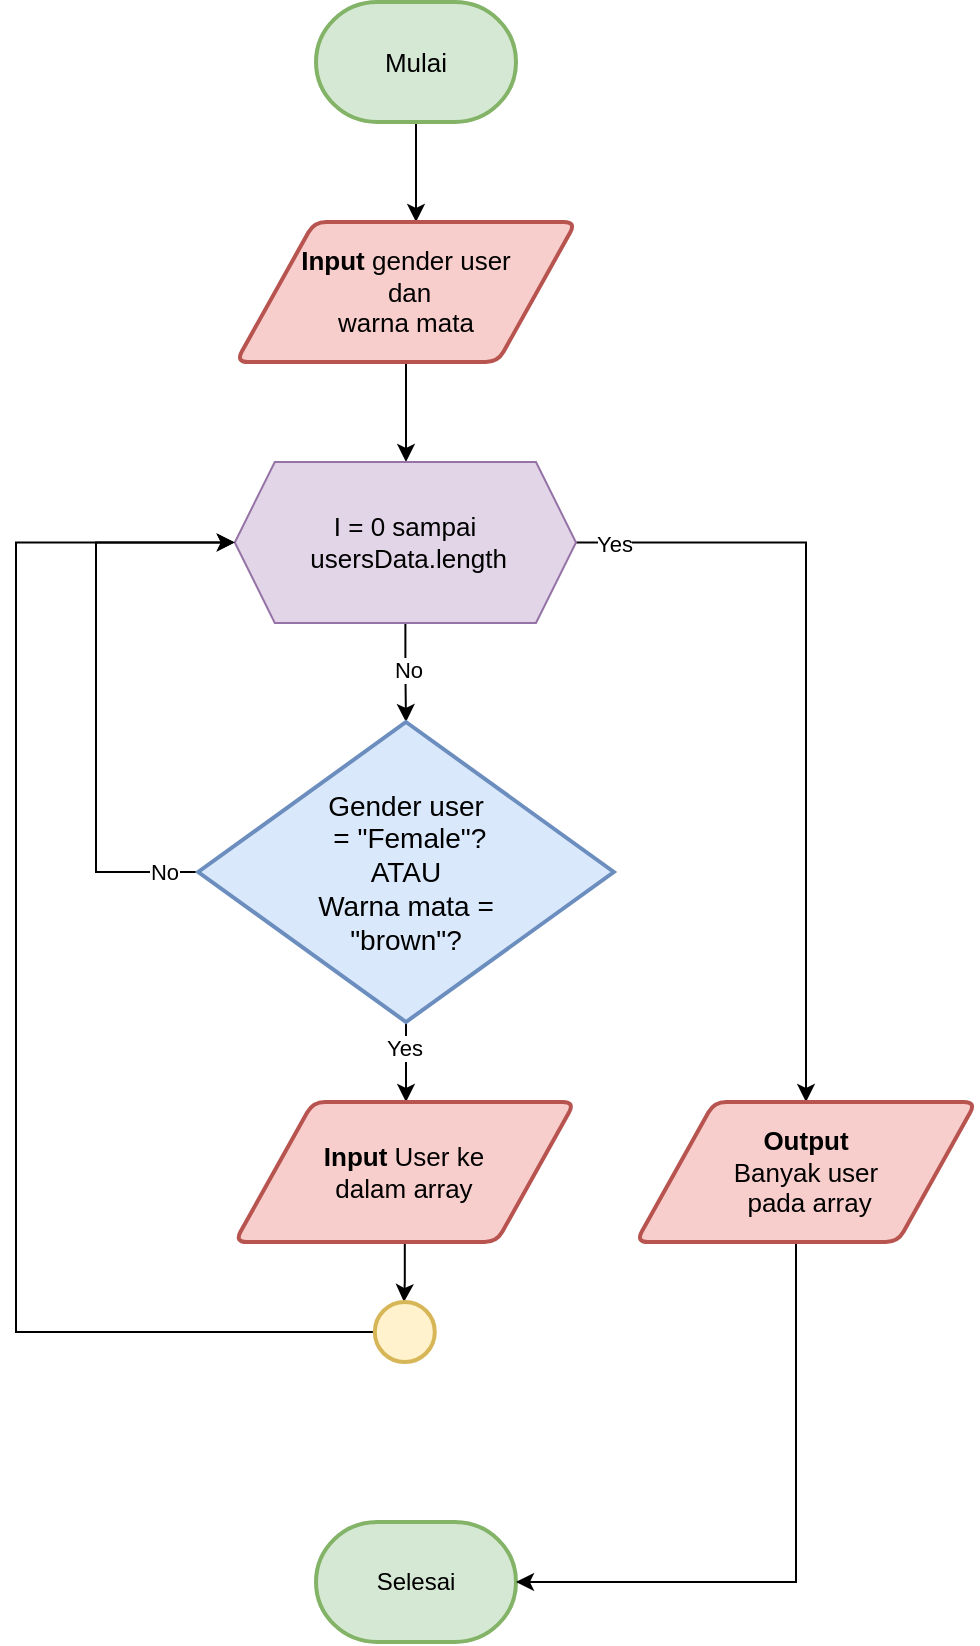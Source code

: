 <mxfile version="21.7.2" type="device">
  <diagram name="Page-1" id="5uVIUSUpDnrgN2x2tdj2">
    <mxGraphModel dx="724" dy="400" grid="1" gridSize="10" guides="1" tooltips="1" connect="1" arrows="1" fold="1" page="1" pageScale="1" pageWidth="850" pageHeight="1100" math="0" shadow="0">
      <root>
        <mxCell id="0" />
        <mxCell id="1" parent="0" />
        <mxCell id="_3mQkoEY0DeAA9KRBY36-2" style="edgeStyle=orthogonalEdgeStyle;rounded=0;orthogonalLoop=1;jettySize=auto;html=1;" edge="1" parent="1" source="_3mQkoEY0DeAA9KRBY36-1">
          <mxGeometry relative="1" as="geometry">
            <mxPoint x="410" y="200" as="targetPoint" />
          </mxGeometry>
        </mxCell>
        <mxCell id="_3mQkoEY0DeAA9KRBY36-1" value="&lt;font style=&quot;font-size: 13px;&quot;&gt;Mulai&lt;/font&gt;" style="strokeWidth=2;html=1;shape=mxgraph.flowchart.terminator;whiteSpace=wrap;fillColor=#d5e8d4;strokeColor=#82b366;" vertex="1" parent="1">
          <mxGeometry x="360" y="90" width="100" height="60" as="geometry" />
        </mxCell>
        <mxCell id="_3mQkoEY0DeAA9KRBY36-5" style="edgeStyle=orthogonalEdgeStyle;rounded=0;orthogonalLoop=1;jettySize=auto;html=1;" edge="1" parent="1" source="_3mQkoEY0DeAA9KRBY36-3">
          <mxGeometry relative="1" as="geometry">
            <mxPoint x="405" y="320" as="targetPoint" />
          </mxGeometry>
        </mxCell>
        <mxCell id="_3mQkoEY0DeAA9KRBY36-3" value="&lt;font style=&quot;font-size: 13px;&quot;&gt;&lt;b&gt;Input&amp;nbsp;&lt;/b&gt;gender user&lt;br&gt;&amp;nbsp;dan &lt;br&gt;warna mata&lt;/font&gt;" style="shape=parallelogram;html=1;strokeWidth=2;perimeter=parallelogramPerimeter;whiteSpace=wrap;rounded=1;arcSize=12;size=0.23;fillColor=#f8cecc;strokeColor=#b85450;" vertex="1" parent="1">
          <mxGeometry x="320" y="200" width="170" height="70" as="geometry" />
        </mxCell>
        <mxCell id="_3mQkoEY0DeAA9KRBY36-11" style="edgeStyle=orthogonalEdgeStyle;rounded=0;orthogonalLoop=1;jettySize=auto;html=1;entryX=0.5;entryY=0;entryDx=0;entryDy=0;entryPerimeter=0;" edge="1" parent="1" source="_3mQkoEY0DeAA9KRBY36-8" target="_3mQkoEY0DeAA9KRBY36-13">
          <mxGeometry relative="1" as="geometry">
            <mxPoint x="404.7" y="440" as="targetPoint" />
          </mxGeometry>
        </mxCell>
        <mxCell id="_3mQkoEY0DeAA9KRBY36-17" value="No" style="edgeLabel;html=1;align=center;verticalAlign=middle;resizable=0;points=[];" vertex="1" connectable="0" parent="_3mQkoEY0DeAA9KRBY36-11">
          <mxGeometry x="-0.061" y="1" relative="1" as="geometry">
            <mxPoint as="offset" />
          </mxGeometry>
        </mxCell>
        <mxCell id="_3mQkoEY0DeAA9KRBY36-28" style="edgeStyle=orthogonalEdgeStyle;rounded=0;orthogonalLoop=1;jettySize=auto;html=1;" edge="1" parent="1" source="_3mQkoEY0DeAA9KRBY36-8" target="_3mQkoEY0DeAA9KRBY36-27">
          <mxGeometry relative="1" as="geometry" />
        </mxCell>
        <mxCell id="_3mQkoEY0DeAA9KRBY36-30" value="Yes" style="edgeLabel;html=1;align=center;verticalAlign=middle;resizable=0;points=[];" vertex="1" connectable="0" parent="_3mQkoEY0DeAA9KRBY36-28">
          <mxGeometry x="-0.865" y="1" relative="1" as="geometry">
            <mxPoint x="-8" y="1" as="offset" />
          </mxGeometry>
        </mxCell>
        <mxCell id="_3mQkoEY0DeAA9KRBY36-8" value="&lt;font style=&quot;font-size: 13px;&quot;&gt;I = 0 sampai&lt;br&gt;&amp;nbsp;usersData.length&lt;/font&gt;" style="shape=hexagon;perimeter=hexagonPerimeter2;whiteSpace=wrap;html=1;fixedSize=1;fillColor=#e1d5e7;strokeColor=#9673a6;" vertex="1" parent="1">
          <mxGeometry x="319.4" y="319.996" width="170.6" height="80.46" as="geometry" />
        </mxCell>
        <mxCell id="_3mQkoEY0DeAA9KRBY36-10" value="Selesai" style="strokeWidth=2;html=1;shape=mxgraph.flowchart.terminator;whiteSpace=wrap;fillColor=#d5e8d4;strokeColor=#82b366;" vertex="1" parent="1">
          <mxGeometry x="360" y="850" width="100" height="60" as="geometry" />
        </mxCell>
        <mxCell id="_3mQkoEY0DeAA9KRBY36-14" style="edgeStyle=orthogonalEdgeStyle;rounded=0;orthogonalLoop=1;jettySize=auto;html=1;" edge="1" parent="1" source="_3mQkoEY0DeAA9KRBY36-13">
          <mxGeometry relative="1" as="geometry">
            <mxPoint x="405" y="640" as="targetPoint" />
          </mxGeometry>
        </mxCell>
        <mxCell id="_3mQkoEY0DeAA9KRBY36-19" value="Yes" style="edgeLabel;html=1;align=center;verticalAlign=middle;resizable=0;points=[];" vertex="1" connectable="0" parent="_3mQkoEY0DeAA9KRBY36-14">
          <mxGeometry x="-0.386" y="-1" relative="1" as="geometry">
            <mxPoint as="offset" />
          </mxGeometry>
        </mxCell>
        <mxCell id="_3mQkoEY0DeAA9KRBY36-21" style="edgeStyle=elbowEdgeStyle;rounded=0;orthogonalLoop=1;jettySize=auto;html=1;exitX=0;exitY=0.5;exitDx=0;exitDy=0;exitPerimeter=0;entryX=0;entryY=0.5;entryDx=0;entryDy=0;" edge="1" parent="1" source="_3mQkoEY0DeAA9KRBY36-13" target="_3mQkoEY0DeAA9KRBY36-8">
          <mxGeometry relative="1" as="geometry">
            <mxPoint x="80" y="330" as="targetPoint" />
            <mxPoint x="281.1" y="525.007" as="sourcePoint" />
            <Array as="points">
              <mxPoint x="250" y="400" />
              <mxPoint x="240" y="410" />
            </Array>
          </mxGeometry>
        </mxCell>
        <mxCell id="_3mQkoEY0DeAA9KRBY36-23" value="No" style="edgeLabel;html=1;align=center;verticalAlign=middle;resizable=0;points=[];" vertex="1" connectable="0" parent="_3mQkoEY0DeAA9KRBY36-21">
          <mxGeometry x="-0.877" relative="1" as="geometry">
            <mxPoint as="offset" />
          </mxGeometry>
        </mxCell>
        <mxCell id="_3mQkoEY0DeAA9KRBY36-13" value="&lt;font style=&quot;font-size: 14px;&quot;&gt;Gender user&lt;br&gt;&amp;nbsp;= &quot;Female&quot;?&lt;br&gt;ATAU&lt;br&gt;Warna mata =&lt;br&gt;&quot;brown&quot;?&lt;br&gt;&lt;/font&gt;" style="strokeWidth=2;html=1;shape=mxgraph.flowchart.decision;whiteSpace=wrap;fillColor=#dae8fc;strokeColor=#6c8ebf;" vertex="1" parent="1">
          <mxGeometry x="301.1" y="450" width="207.8" height="150" as="geometry" />
        </mxCell>
        <mxCell id="_3mQkoEY0DeAA9KRBY36-24" style="edgeStyle=orthogonalEdgeStyle;rounded=0;orthogonalLoop=1;jettySize=auto;html=1;" edge="1" parent="1" source="_3mQkoEY0DeAA9KRBY36-18">
          <mxGeometry relative="1" as="geometry">
            <mxPoint x="404" y="740" as="targetPoint" />
          </mxGeometry>
        </mxCell>
        <mxCell id="_3mQkoEY0DeAA9KRBY36-18" value="&lt;font style=&quot;font-size: 13px;&quot;&gt;&lt;b&gt;Input &lt;/b&gt;User ke &lt;br&gt;dalam array&lt;/font&gt;" style="shape=parallelogram;html=1;strokeWidth=2;perimeter=parallelogramPerimeter;whiteSpace=wrap;rounded=1;arcSize=12;size=0.23;fillColor=#f8cecc;strokeColor=#b85450;" vertex="1" parent="1">
          <mxGeometry x="319.4" y="640" width="170" height="70" as="geometry" />
        </mxCell>
        <mxCell id="_3mQkoEY0DeAA9KRBY36-26" style="edgeStyle=orthogonalEdgeStyle;rounded=0;orthogonalLoop=1;jettySize=auto;html=1;entryX=0;entryY=0.5;entryDx=0;entryDy=0;" edge="1" parent="1" source="_3mQkoEY0DeAA9KRBY36-25" target="_3mQkoEY0DeAA9KRBY36-8">
          <mxGeometry relative="1" as="geometry">
            <Array as="points">
              <mxPoint x="210" y="755" />
              <mxPoint x="210" y="360" />
            </Array>
          </mxGeometry>
        </mxCell>
        <mxCell id="_3mQkoEY0DeAA9KRBY36-25" value="" style="strokeWidth=2;html=1;shape=mxgraph.flowchart.start_2;whiteSpace=wrap;fillColor=#fff2cc;strokeColor=#d6b656;" vertex="1" parent="1">
          <mxGeometry x="389.4" y="740" width="30" height="30" as="geometry" />
        </mxCell>
        <mxCell id="_3mQkoEY0DeAA9KRBY36-29" style="edgeStyle=orthogonalEdgeStyle;rounded=0;orthogonalLoop=1;jettySize=auto;html=1;entryX=1;entryY=0.5;entryDx=0;entryDy=0;entryPerimeter=0;" edge="1" parent="1" source="_3mQkoEY0DeAA9KRBY36-27" target="_3mQkoEY0DeAA9KRBY36-10">
          <mxGeometry relative="1" as="geometry">
            <Array as="points">
              <mxPoint x="600" y="880" />
            </Array>
          </mxGeometry>
        </mxCell>
        <mxCell id="_3mQkoEY0DeAA9KRBY36-27" value="&lt;font style=&quot;font-size: 13px;&quot;&gt;&lt;b&gt;Output &lt;br&gt;&lt;/b&gt;Banyak user&lt;br&gt;&amp;nbsp;pada array&lt;/font&gt;" style="shape=parallelogram;html=1;strokeWidth=2;perimeter=parallelogramPerimeter;whiteSpace=wrap;rounded=1;arcSize=12;size=0.23;fillColor=#f8cecc;strokeColor=#b85450;" vertex="1" parent="1">
          <mxGeometry x="520" y="640" width="170" height="70" as="geometry" />
        </mxCell>
      </root>
    </mxGraphModel>
  </diagram>
</mxfile>
